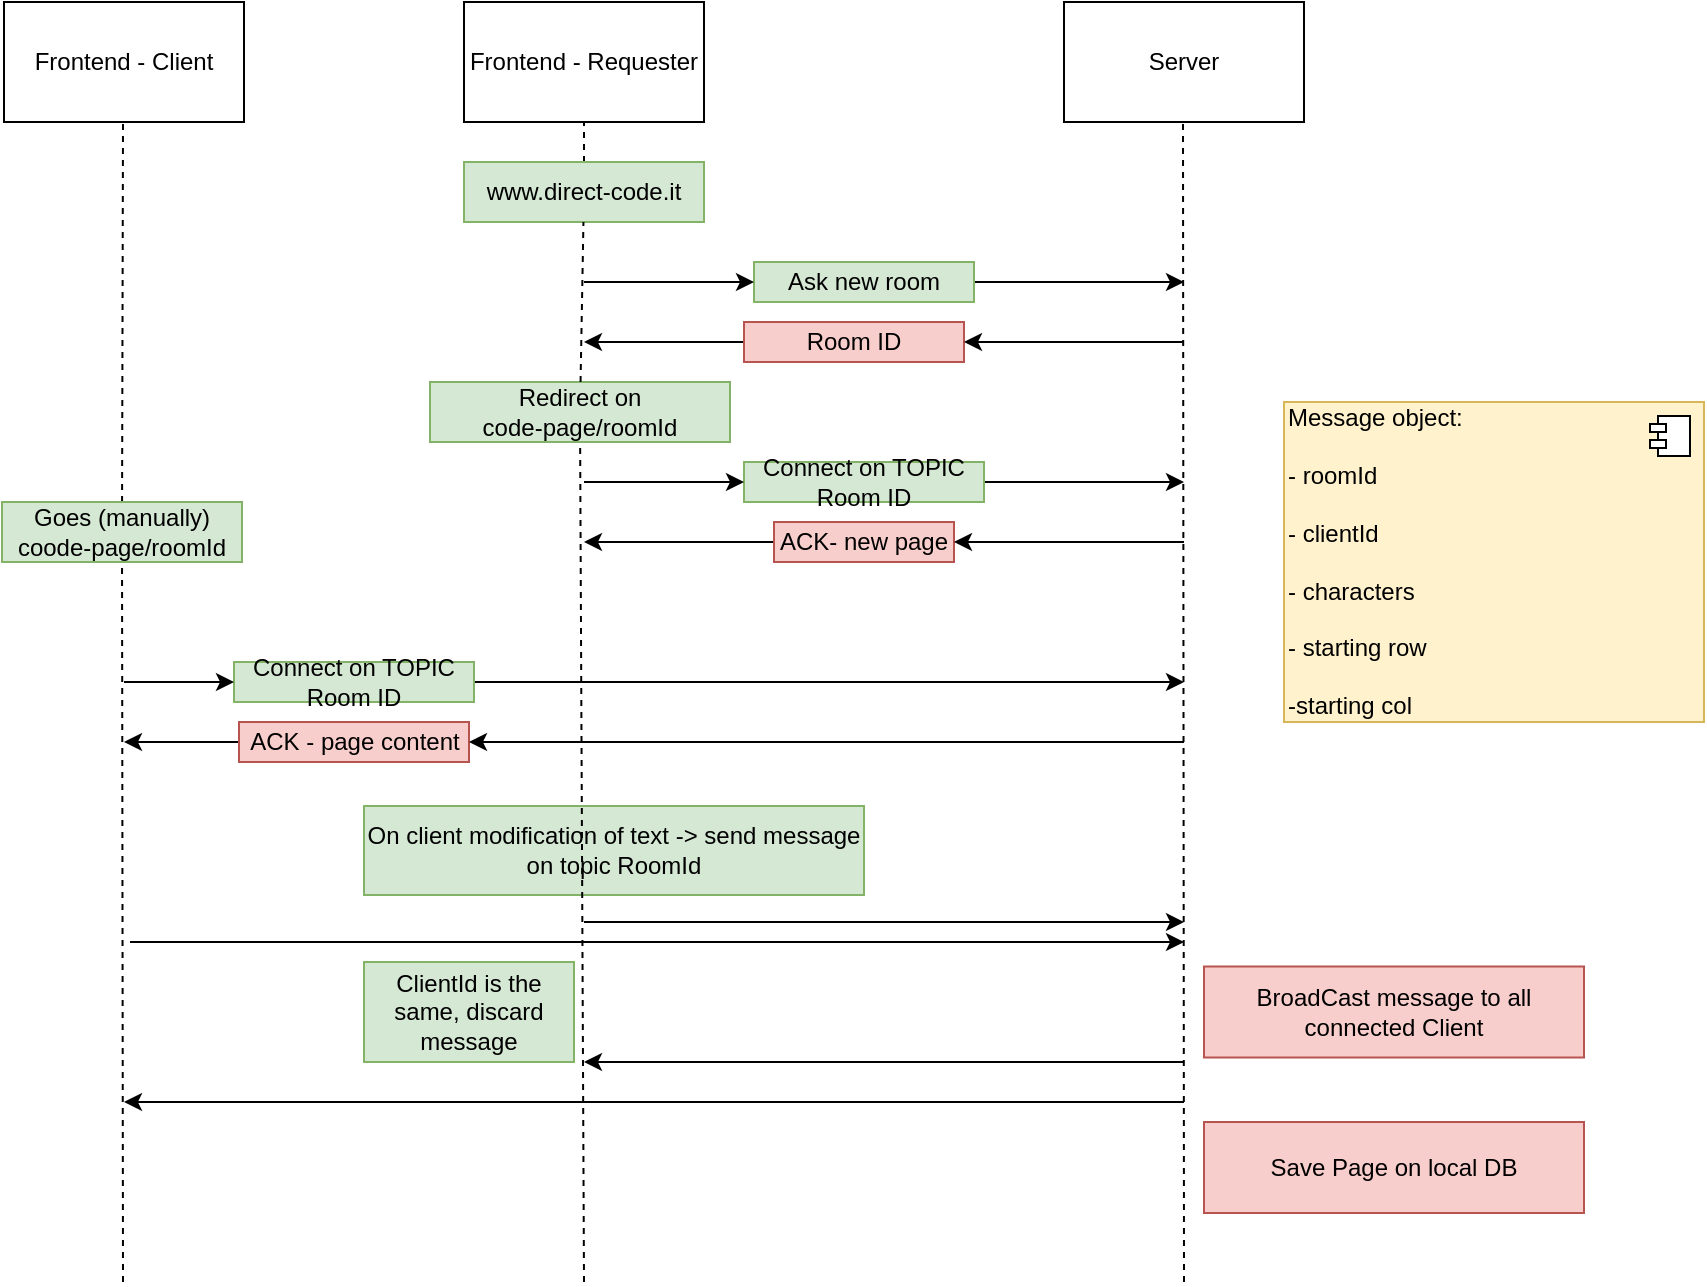 <mxfile version="13.10.4" type="device"><diagram id="wbNzlCTr8HT_Lqc7UbWb" name="Page-1"><mxGraphModel dx="2249" dy="762" grid="1" gridSize="10" guides="1" tooltips="1" connect="1" arrows="1" fold="1" page="1" pageScale="1" pageWidth="827" pageHeight="1169" math="0" shadow="0"><root><mxCell id="0"/><mxCell id="1" parent="0"/><mxCell id="5q_40gb5xUnkeUrF9-wz-1" value="Server" style="rounded=0;whiteSpace=wrap;html=1;" vertex="1" parent="1"><mxGeometry x="480" y="160" width="120" height="60" as="geometry"/></mxCell><mxCell id="5q_40gb5xUnkeUrF9-wz-2" value="Frontend - Requester" style="rounded=0;whiteSpace=wrap;html=1;" vertex="1" parent="1"><mxGeometry x="180" y="160" width="120" height="60" as="geometry"/></mxCell><mxCell id="5q_40gb5xUnkeUrF9-wz-6" value="" style="endArrow=classic;html=1;" edge="1" parent="1" source="5q_40gb5xUnkeUrF9-wz-5"><mxGeometry width="50" height="50" relative="1" as="geometry"><mxPoint x="240" y="300" as="sourcePoint"/><mxPoint x="540" y="300" as="targetPoint"/></mxGeometry></mxCell><mxCell id="5q_40gb5xUnkeUrF9-wz-8" value="" style="endArrow=classic;html=1;" edge="1" parent="1" source="5q_40gb5xUnkeUrF9-wz-7"><mxGeometry width="50" height="50" relative="1" as="geometry"><mxPoint x="465" y="360" as="sourcePoint"/><mxPoint x="240" y="330" as="targetPoint"/></mxGeometry></mxCell><mxCell id="5q_40gb5xUnkeUrF9-wz-9" value="" style="endArrow=classic;html=1;" edge="1" parent="1" source="5q_40gb5xUnkeUrF9-wz-11"><mxGeometry width="50" height="50" relative="1" as="geometry"><mxPoint x="240" y="400" as="sourcePoint"/><mxPoint x="540" y="400" as="targetPoint"/></mxGeometry></mxCell><mxCell id="5q_40gb5xUnkeUrF9-wz-12" value="" style="endArrow=classic;html=1;" edge="1" parent="1" source="5q_40gb5xUnkeUrF9-wz-16"><mxGeometry width="50" height="50" relative="1" as="geometry"><mxPoint x="470" y="420" as="sourcePoint"/><mxPoint x="240" y="430" as="targetPoint"/></mxGeometry></mxCell><mxCell id="5q_40gb5xUnkeUrF9-wz-13" value="" style="endArrow=classic;html=1;" edge="1" parent="1"><mxGeometry width="50" height="50" relative="1" as="geometry"><mxPoint x="240" y="620" as="sourcePoint"/><mxPoint x="540" y="620" as="targetPoint"/></mxGeometry></mxCell><mxCell id="5q_40gb5xUnkeUrF9-wz-14" value="On client modification of text -&amp;gt; send message on topic RoomId" style="text;html=1;strokeColor=#82b366;fillColor=#d5e8d4;align=center;verticalAlign=middle;whiteSpace=wrap;rounded=0;" vertex="1" parent="1"><mxGeometry x="130" y="562" width="250" height="44.5" as="geometry"/></mxCell><mxCell id="5q_40gb5xUnkeUrF9-wz-16" value="ACK- new page" style="text;html=1;strokeColor=#b85450;fillColor=#f8cecc;align=center;verticalAlign=middle;whiteSpace=wrap;rounded=0;" vertex="1" parent="1"><mxGeometry x="335" y="420" width="90" height="20" as="geometry"/></mxCell><mxCell id="5q_40gb5xUnkeUrF9-wz-17" value="" style="endArrow=classic;html=1;" edge="1" parent="1" target="5q_40gb5xUnkeUrF9-wz-16"><mxGeometry width="50" height="50" relative="1" as="geometry"><mxPoint x="540" y="430" as="sourcePoint"/><mxPoint x="250" y="420" as="targetPoint"/></mxGeometry></mxCell><mxCell id="5q_40gb5xUnkeUrF9-wz-7" value="Room ID" style="text;html=1;strokeColor=#b85450;fillColor=#f8cecc;align=center;verticalAlign=middle;whiteSpace=wrap;rounded=0;" vertex="1" parent="1"><mxGeometry x="320" y="320" width="110" height="20" as="geometry"/></mxCell><mxCell id="5q_40gb5xUnkeUrF9-wz-18" value="" style="endArrow=classic;html=1;" edge="1" parent="1" target="5q_40gb5xUnkeUrF9-wz-7"><mxGeometry width="50" height="50" relative="1" as="geometry"><mxPoint x="540" y="330" as="sourcePoint"/><mxPoint x="285" y="360" as="targetPoint"/></mxGeometry></mxCell><mxCell id="5q_40gb5xUnkeUrF9-wz-22" value="" style="endArrow=classic;html=1;" edge="1" parent="1"><mxGeometry width="50" height="50" relative="1" as="geometry"><mxPoint x="540" y="690" as="sourcePoint"/><mxPoint x="240" y="690" as="targetPoint"/></mxGeometry></mxCell><mxCell id="5q_40gb5xUnkeUrF9-wz-23" value="" style="endArrow=classic;html=1;" edge="1" parent="1"><mxGeometry width="50" height="50" relative="1" as="geometry"><mxPoint x="540" y="710" as="sourcePoint"/><mxPoint x="10" y="710" as="targetPoint"/></mxGeometry></mxCell><mxCell id="5q_40gb5xUnkeUrF9-wz-24" value="ClientId is the same, discard message" style="text;html=1;strokeColor=#82b366;fillColor=#d5e8d4;align=center;verticalAlign=middle;whiteSpace=wrap;rounded=0;" vertex="1" parent="1"><mxGeometry x="130" y="640" width="105" height="50" as="geometry"/></mxCell><mxCell id="5q_40gb5xUnkeUrF9-wz-25" value="Frontend - Client" style="rounded=0;whiteSpace=wrap;html=1;" vertex="1" parent="1"><mxGeometry x="-50" y="160" width="120" height="60" as="geometry"/></mxCell><mxCell id="5q_40gb5xUnkeUrF9-wz-26" value="" style="endArrow=none;dashed=1;html=1;" edge="1" parent="1" source="5q_40gb5xUnkeUrF9-wz-52"><mxGeometry width="50" height="50" relative="1" as="geometry"><mxPoint x="240" y="800" as="sourcePoint"/><mxPoint x="240" y="220" as="targetPoint"/></mxGeometry></mxCell><mxCell id="5q_40gb5xUnkeUrF9-wz-27" value="" style="endArrow=none;dashed=1;html=1;" edge="1" parent="1" source="5q_40gb5xUnkeUrF9-wz-31"><mxGeometry width="50" height="50" relative="1" as="geometry"><mxPoint x="9.5" y="800" as="sourcePoint"/><mxPoint x="9.5" y="220" as="targetPoint"/></mxGeometry></mxCell><mxCell id="5q_40gb5xUnkeUrF9-wz-28" value="" style="endArrow=none;dashed=1;html=1;" edge="1" parent="1"><mxGeometry width="50" height="50" relative="1" as="geometry"><mxPoint x="540" y="800" as="sourcePoint"/><mxPoint x="539.5" y="220" as="targetPoint"/></mxGeometry></mxCell><mxCell id="5q_40gb5xUnkeUrF9-wz-5" value="Ask new room" style="text;html=1;strokeColor=#82b366;fillColor=#d5e8d4;align=center;verticalAlign=middle;whiteSpace=wrap;rounded=0;" vertex="1" parent="1"><mxGeometry x="325" y="290" width="110" height="20" as="geometry"/></mxCell><mxCell id="5q_40gb5xUnkeUrF9-wz-29" value="" style="endArrow=classic;html=1;" edge="1" parent="1" target="5q_40gb5xUnkeUrF9-wz-5"><mxGeometry width="50" height="50" relative="1" as="geometry"><mxPoint x="240" y="300" as="sourcePoint"/><mxPoint x="540" y="300" as="targetPoint"/></mxGeometry></mxCell><mxCell id="5q_40gb5xUnkeUrF9-wz-11" value="Connect on TOPIC Room ID" style="text;html=1;strokeColor=#82b366;fillColor=#d5e8d4;align=center;verticalAlign=middle;whiteSpace=wrap;rounded=0;" vertex="1" parent="1"><mxGeometry x="320" y="390" width="120" height="20" as="geometry"/></mxCell><mxCell id="5q_40gb5xUnkeUrF9-wz-32" value="" style="endArrow=classic;html=1;" edge="1" parent="1" target="5q_40gb5xUnkeUrF9-wz-11"><mxGeometry width="50" height="50" relative="1" as="geometry"><mxPoint x="240" y="400" as="sourcePoint"/><mxPoint x="540" y="400" as="targetPoint"/></mxGeometry></mxCell><mxCell id="5q_40gb5xUnkeUrF9-wz-33" value="" style="endArrow=classic;html=1;" edge="1" parent="1" source="5q_40gb5xUnkeUrF9-wz-37"><mxGeometry width="50" height="50" relative="1" as="geometry"><mxPoint x="10" y="500" as="sourcePoint"/><mxPoint x="540" y="500" as="targetPoint"/></mxGeometry></mxCell><mxCell id="5q_40gb5xUnkeUrF9-wz-34" value="" style="endArrow=classic;html=1;" edge="1" parent="1" source="5q_40gb5xUnkeUrF9-wz-35"><mxGeometry width="50" height="50" relative="1" as="geometry"><mxPoint x="240" y="520" as="sourcePoint"/><mxPoint x="10" y="530" as="targetPoint"/></mxGeometry></mxCell><mxCell id="5q_40gb5xUnkeUrF9-wz-35" value="ACK - page content" style="text;html=1;strokeColor=#b85450;fillColor=#f8cecc;align=center;verticalAlign=middle;whiteSpace=wrap;rounded=0;" vertex="1" parent="1"><mxGeometry x="67.5" y="520" width="115" height="20" as="geometry"/></mxCell><mxCell id="5q_40gb5xUnkeUrF9-wz-36" value="" style="endArrow=classic;html=1;" edge="1" parent="1" target="5q_40gb5xUnkeUrF9-wz-35"><mxGeometry width="50" height="50" relative="1" as="geometry"><mxPoint x="540" y="530" as="sourcePoint"/><mxPoint x="20" y="520" as="targetPoint"/></mxGeometry></mxCell><mxCell id="5q_40gb5xUnkeUrF9-wz-37" value="Connect on TOPIC Room ID" style="text;html=1;strokeColor=#82b366;fillColor=#d5e8d4;align=center;verticalAlign=middle;whiteSpace=wrap;rounded=0;" vertex="1" parent="1"><mxGeometry x="65" y="490" width="120" height="20" as="geometry"/></mxCell><mxCell id="5q_40gb5xUnkeUrF9-wz-38" value="" style="endArrow=classic;html=1;" edge="1" parent="1" target="5q_40gb5xUnkeUrF9-wz-37"><mxGeometry width="50" height="50" relative="1" as="geometry"><mxPoint x="10" y="500" as="sourcePoint"/><mxPoint x="310" y="500" as="targetPoint"/></mxGeometry></mxCell><mxCell id="5q_40gb5xUnkeUrF9-wz-43" value="Redirect on &lt;br&gt;code-page/roomId" style="text;html=1;strokeColor=#82b366;fillColor=#d5e8d4;align=center;verticalAlign=middle;whiteSpace=wrap;rounded=0;" vertex="1" parent="1"><mxGeometry x="163" y="350" width="150" height="30" as="geometry"/></mxCell><mxCell id="5q_40gb5xUnkeUrF9-wz-46" value="" style="endArrow=none;dashed=1;html=1;" edge="1" parent="1" target="5q_40gb5xUnkeUrF9-wz-43"><mxGeometry width="50" height="50" relative="1" as="geometry"><mxPoint x="240" y="800" as="sourcePoint"/><mxPoint x="240" y="220" as="targetPoint"/></mxGeometry></mxCell><mxCell id="5q_40gb5xUnkeUrF9-wz-47" value="" style="endArrow=classic;html=1;" edge="1" parent="1"><mxGeometry width="50" height="50" relative="1" as="geometry"><mxPoint x="13" y="630" as="sourcePoint"/><mxPoint x="540" y="630" as="targetPoint"/></mxGeometry></mxCell><mxCell id="5q_40gb5xUnkeUrF9-wz-50" value="BroadCast message to all connected Client" style="text;html=1;strokeColor=#b85450;fillColor=#f8cecc;align=center;verticalAlign=middle;whiteSpace=wrap;rounded=0;" vertex="1" parent="1"><mxGeometry x="550" y="642.25" width="190" height="45.5" as="geometry"/></mxCell><mxCell id="5q_40gb5xUnkeUrF9-wz-31" value="Goes (manually) coode-page/roomId" style="text;html=1;strokeColor=#82b366;fillColor=#d5e8d4;align=center;verticalAlign=middle;whiteSpace=wrap;rounded=0;" vertex="1" parent="1"><mxGeometry x="-51" y="410" width="120" height="30" as="geometry"/></mxCell><mxCell id="5q_40gb5xUnkeUrF9-wz-51" value="" style="endArrow=none;dashed=1;html=1;" edge="1" parent="1" target="5q_40gb5xUnkeUrF9-wz-31"><mxGeometry width="50" height="50" relative="1" as="geometry"><mxPoint x="9.5" y="800" as="sourcePoint"/><mxPoint x="9.5" y="220" as="targetPoint"/></mxGeometry></mxCell><mxCell id="5q_40gb5xUnkeUrF9-wz-52" value="www.direct-code.it" style="text;html=1;strokeColor=#82b366;fillColor=#d5e8d4;align=center;verticalAlign=middle;whiteSpace=wrap;rounded=0;" vertex="1" parent="1"><mxGeometry x="180" y="240" width="120" height="30" as="geometry"/></mxCell><mxCell id="5q_40gb5xUnkeUrF9-wz-53" value="" style="endArrow=none;dashed=1;html=1;" edge="1" parent="1" source="5q_40gb5xUnkeUrF9-wz-43" target="5q_40gb5xUnkeUrF9-wz-52"><mxGeometry width="50" height="50" relative="1" as="geometry"><mxPoint x="238.207" y="350" as="sourcePoint"/><mxPoint x="240" y="220" as="targetPoint"/></mxGeometry></mxCell><mxCell id="5q_40gb5xUnkeUrF9-wz-54" value="Save Page on local DB" style="text;html=1;strokeColor=#b85450;fillColor=#f8cecc;align=center;verticalAlign=middle;whiteSpace=wrap;rounded=0;" vertex="1" parent="1"><mxGeometry x="550" y="720" width="190" height="45.5" as="geometry"/></mxCell><mxCell id="5q_40gb5xUnkeUrF9-wz-61" value="&lt;span&gt;Message object:&amp;nbsp;&lt;br&gt;&lt;/span&gt;&lt;br&gt;- roomId&lt;br&gt;&lt;br&gt;&lt;span&gt;- clientId&lt;br&gt;&lt;/span&gt;&lt;br&gt;&lt;span&gt;- characters&lt;br&gt;&lt;/span&gt;&lt;br&gt;&lt;span&gt;- starting row&lt;br&gt;&lt;/span&gt;&lt;br&gt;&lt;span&gt;-starting col&lt;/span&gt;" style="html=1;dropTarget=0;align=left;fillColor=#fff2cc;strokeColor=#d6b656;" vertex="1" parent="1"><mxGeometry x="590" y="360" width="210" height="160" as="geometry"/></mxCell><mxCell id="5q_40gb5xUnkeUrF9-wz-62" value="" style="shape=module;jettyWidth=8;jettyHeight=4;" vertex="1" parent="5q_40gb5xUnkeUrF9-wz-61"><mxGeometry x="1" width="20" height="20" relative="1" as="geometry"><mxPoint x="-27" y="7" as="offset"/></mxGeometry></mxCell></root></mxGraphModel></diagram></mxfile>